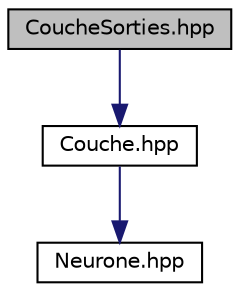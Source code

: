 digraph "CoucheSorties.hpp"
{
 // LATEX_PDF_SIZE
  edge [fontname="Helvetica",fontsize="10",labelfontname="Helvetica",labelfontsize="10"];
  node [fontname="Helvetica",fontsize="10",shape=record];
  Node1 [label="CoucheSorties.hpp",height=0.2,width=0.4,color="black", fillcolor="grey75", style="filled", fontcolor="black",tooltip="C'est un classe qui permet de créer la couche de sorties du réseau, ainsi que de définir leur biais."];
  Node1 -> Node2 [color="midnightblue",fontsize="10",style="solid"];
  Node2 [label="Couche.hpp",height=0.2,width=0.4,color="black", fillcolor="white", style="filled",URL="$_couche_8hpp.html",tooltip="Les propriétés d'une couche : son nombre de neurones ainsi que sa fonction d'activation."];
  Node2 -> Node3 [color="midnightblue",fontsize="10",style="solid"];
  Node3 [label="Neurone.hpp",height=0.2,width=0.4,color="black", fillcolor="white", style="filled",URL="$_neurone_8hpp.html",tooltip="Les propritées d'un neurone : son indice et so valeur."];
}
